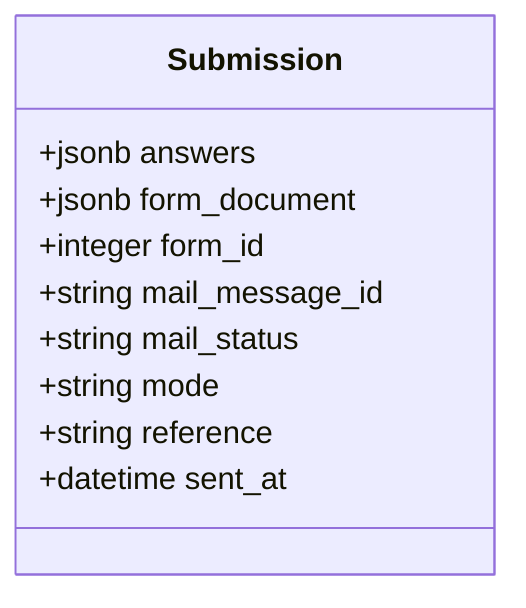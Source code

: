 classDiagram
	direction RL
	class `Submission`
	`Submission` : +jsonb answers
	`Submission` : +jsonb form_document
	`Submission` : +integer form_id
	`Submission` : +string mail_message_id
	`Submission` : +string mail_status
	`Submission` : +string mode
	`Submission` : +string reference
	`Submission` : +datetime sent_at
